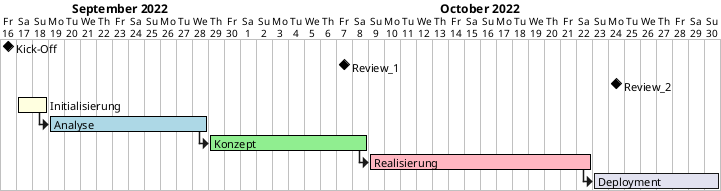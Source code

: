 @startgantt roughtPlanning

hide footbox
printscale daily zoom 1
project starts the 2022/09/16

'EVENTS:
[Kick-Off] happens at 2022/09/16
[Review_1] happens at 2022/10/7
[Review_2] happens at 2022/10/24

'TASKS:
[Initialisierung] lasts 2 days
[Analyse] lasts 10 days
[Konzept] lasts 10 days
[Realisierung] lasts 14 days
[Deployment] lasts 8 days

'PLANNING
[Initialisierung] starts the 2022/09/17
[Analyse] starts at [Initialisierung]'s end
[Konzept] starts at [Analyse]'s end
[Realisierung] starts at [Konzept]'s end
[Deployment] starts at [Realisierung]'s end

'COLORS
[Initialisierung] is colored in LightYellow/Black
[Analyse] is colored in LightBlue/Black
[Konzept] is colored in LightGreen/Black
[Realisierung] is colored in LightPink/Black 
@endgantt
